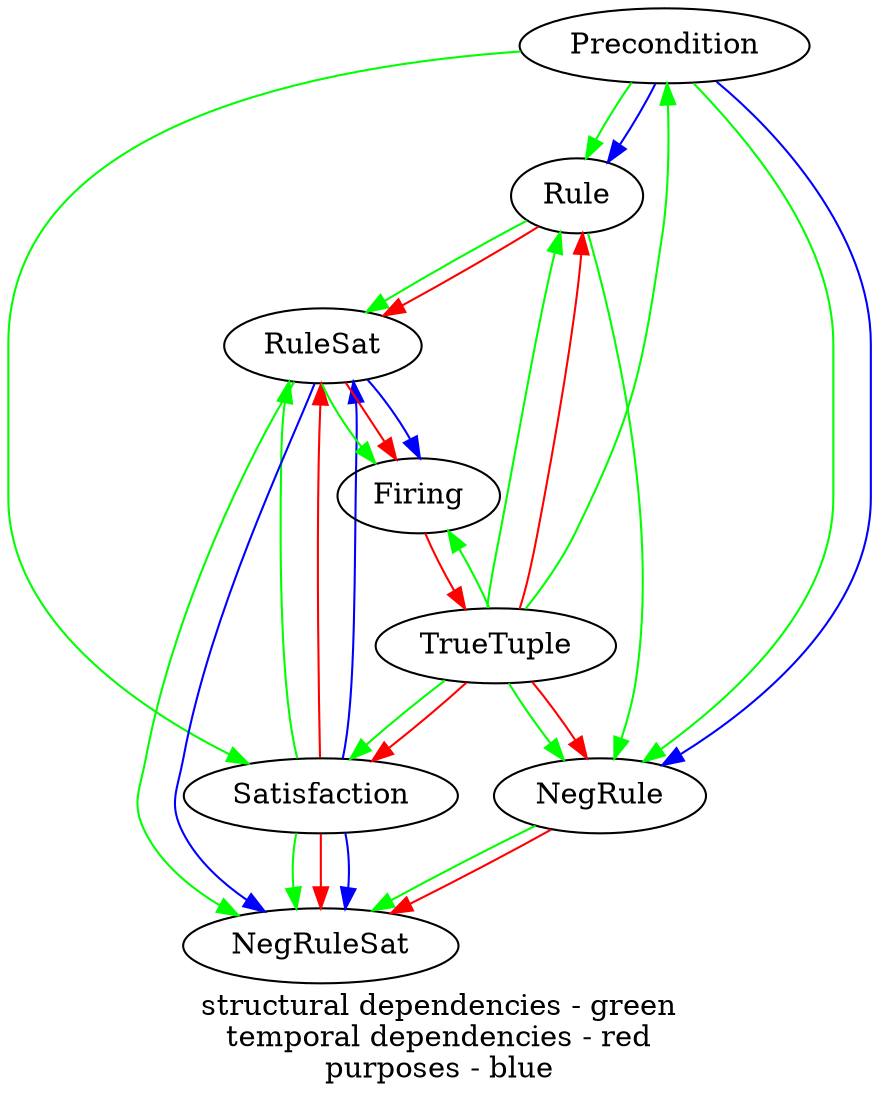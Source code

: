 digraph components { // red green blue
	graph [label= "structural dependencies - green\ntemporal dependencies - red\npurposes - blue"]; // red green blue
// structural dependencies (one -> many ) relationships

	Precondition ->	Rule [color=green];
	Precondition -> NegRule [color=green];
	Precondition -> Satisfaction [color=green];
	Satisfaction -> RuleSat [color=green];
	Satisfaction -> NegRuleSat [color=green];
	Rule -> RuleSat [color=green];
	Rule -> NegRule [color=green];
	NegRule -> NegRuleSat [color=green];
	RuleSat -> NegRuleSat [color=green];
	RuleSat -> Firing [color=green];
	TrueTuple -> Satisfaction [color=green];
	TrueTuple -> Firing [color=green];
	TrueTuple -> Rule [color=green];
	TrueTuple -> Precondition [color=green];
	TrueTuple -> NegRule [color=green];

	
// Temporal Dependencies

	TrueTuple -> Rule[color=red];
	TrueTuple -> NegRule [color=red];
	TrueTuple -> Satisfaction [color=red];
	Satisfaction -> RuleSat[color=red];
	Satisfaction -> NegRuleSat [color=red];
	Rule -> RuleSat [color=red];
	NegRule -> NegRuleSat [color=red];
	RuleSat -> Firing [color=red];
	Firing -> TrueTuple [color=red];


// Purposes 

	Precondition -> Rule [color=blue];
	Precondition -> NegRule [color=blue];
	Satisfaction -> RuleSat [color=blue];
	Satisfaction -> NegRuleSat [color=blue];
	RuleSat -> Firing [color=blue];
	RuleSat -> NegRuleSat [color=blue];

} // red green blue
	